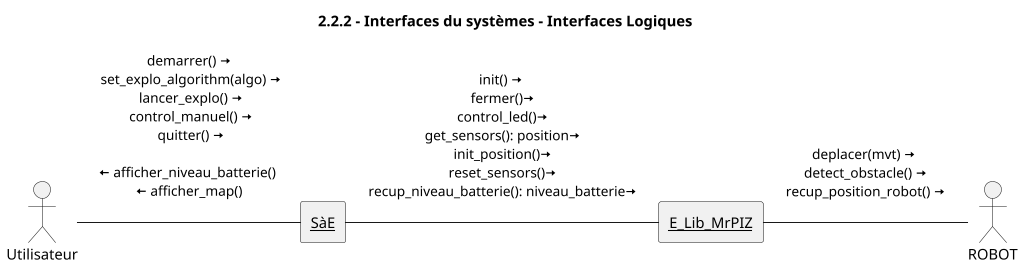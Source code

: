 @startuml
title 2.2.2 - Interfaces du systèmes - Interfaces Logiques
scale 1024*768
actor Utilisateur as U
actor ROBOT as P

rectangle "<u>SàE</u>" as S{
}
rectangle "<u>E_Lib_MrPIZ</u>" as L{
}


U -right- S : demarrer() <&arrow-right>\n set_explo_algorithm(algo) <&arrow-right>\n lancer_explo() <&arrow-right>\n control_manuel() <&arrow-right>\n quitter() <&arrow-right>\n \n<&arrow-left> afficher_niveau_batterie() \n <&arrow-left> afficher_map() \n
S-right-L : init() <&arrow-right> \n fermer()<&arrow-right> \n control_led()<&arrow-right> \n get_sensors(): position<&arrow-right> \n init_position()<&arrow-right> \n reset_sensors()<&arrow-right> \n recup_niveau_batterie(): niveau_batterie<&arrow-right> \n
L-right-P : deplacer(mvt) <&arrow-right> \n detect_obstacle() <&arrow-right> \n recup_position_robot() <&arrow-right> \n
@enduml